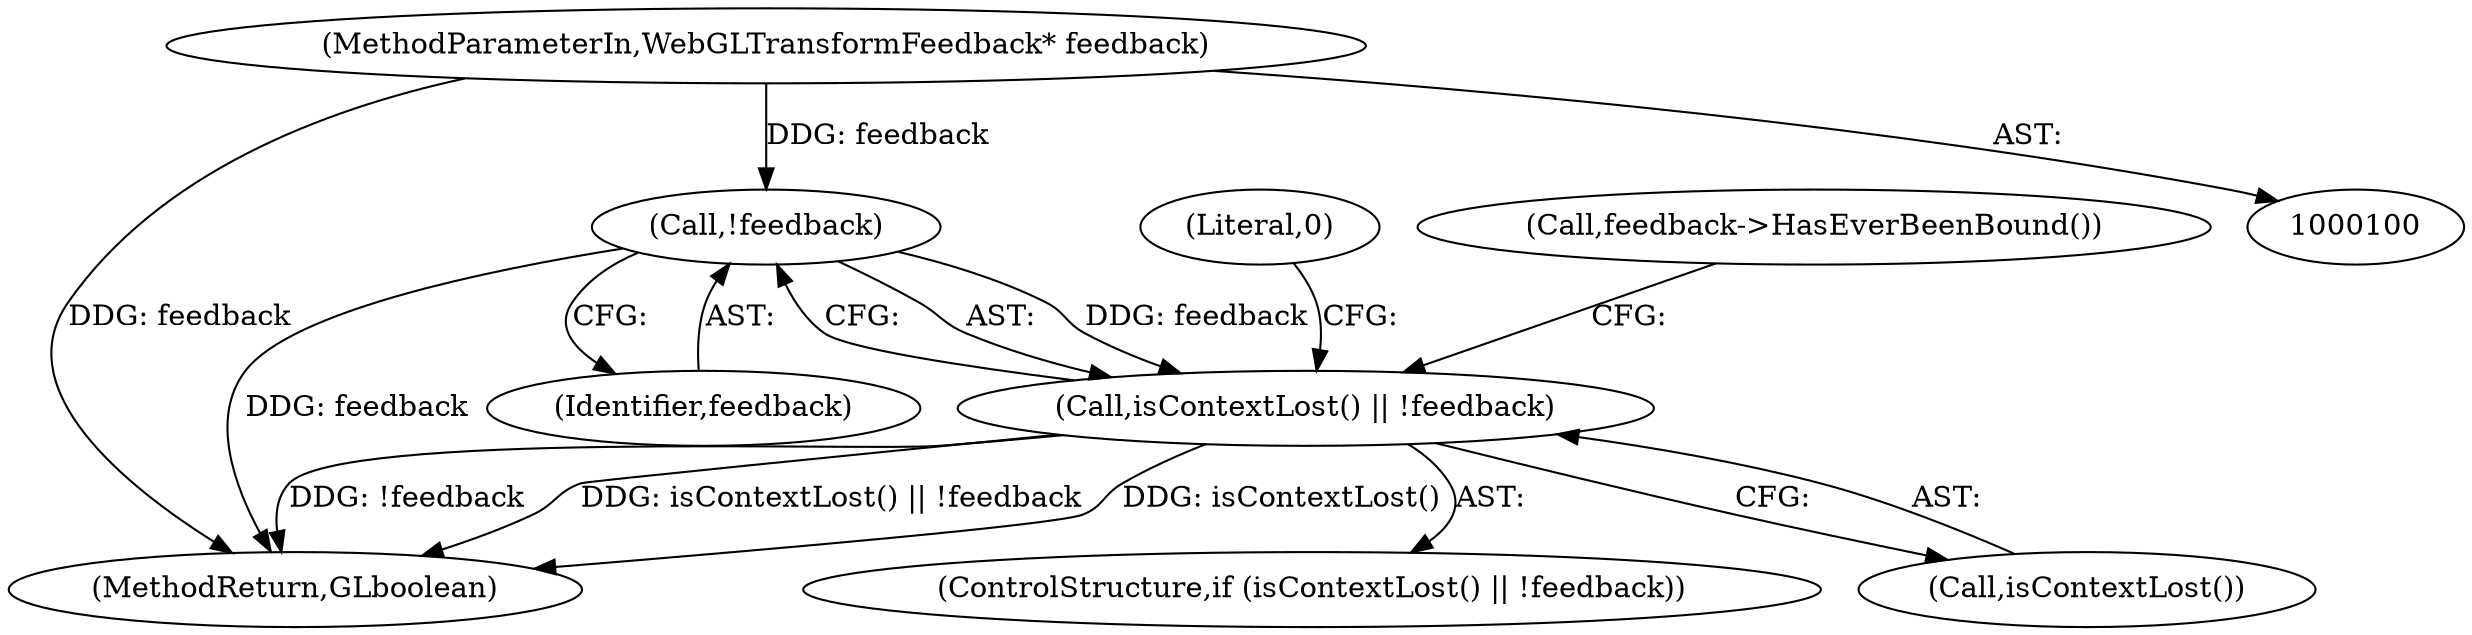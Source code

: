 digraph "1_Chrome_98095c718d7580b5d6715e5bfd8698234ecb4470_3@pointer" {
"1000101" [label="(MethodParameterIn,WebGLTransformFeedback* feedback)"];
"1000106" [label="(Call,!feedback)"];
"1000104" [label="(Call,isContextLost() || !feedback)"];
"1000118" [label="(MethodReturn,GLboolean)"];
"1000109" [label="(Literal,0)"];
"1000104" [label="(Call,isContextLost() || !feedback)"];
"1000106" [label="(Call,!feedback)"];
"1000112" [label="(Call,feedback->HasEverBeenBound())"];
"1000103" [label="(ControlStructure,if (isContextLost() || !feedback))"];
"1000105" [label="(Call,isContextLost())"];
"1000107" [label="(Identifier,feedback)"];
"1000101" [label="(MethodParameterIn,WebGLTransformFeedback* feedback)"];
"1000101" -> "1000100"  [label="AST: "];
"1000101" -> "1000118"  [label="DDG: feedback"];
"1000101" -> "1000106"  [label="DDG: feedback"];
"1000106" -> "1000104"  [label="AST: "];
"1000106" -> "1000107"  [label="CFG: "];
"1000107" -> "1000106"  [label="AST: "];
"1000104" -> "1000106"  [label="CFG: "];
"1000106" -> "1000118"  [label="DDG: feedback"];
"1000106" -> "1000104"  [label="DDG: feedback"];
"1000104" -> "1000103"  [label="AST: "];
"1000104" -> "1000105"  [label="CFG: "];
"1000105" -> "1000104"  [label="AST: "];
"1000109" -> "1000104"  [label="CFG: "];
"1000112" -> "1000104"  [label="CFG: "];
"1000104" -> "1000118"  [label="DDG: isContextLost() || !feedback"];
"1000104" -> "1000118"  [label="DDG: isContextLost()"];
"1000104" -> "1000118"  [label="DDG: !feedback"];
}
